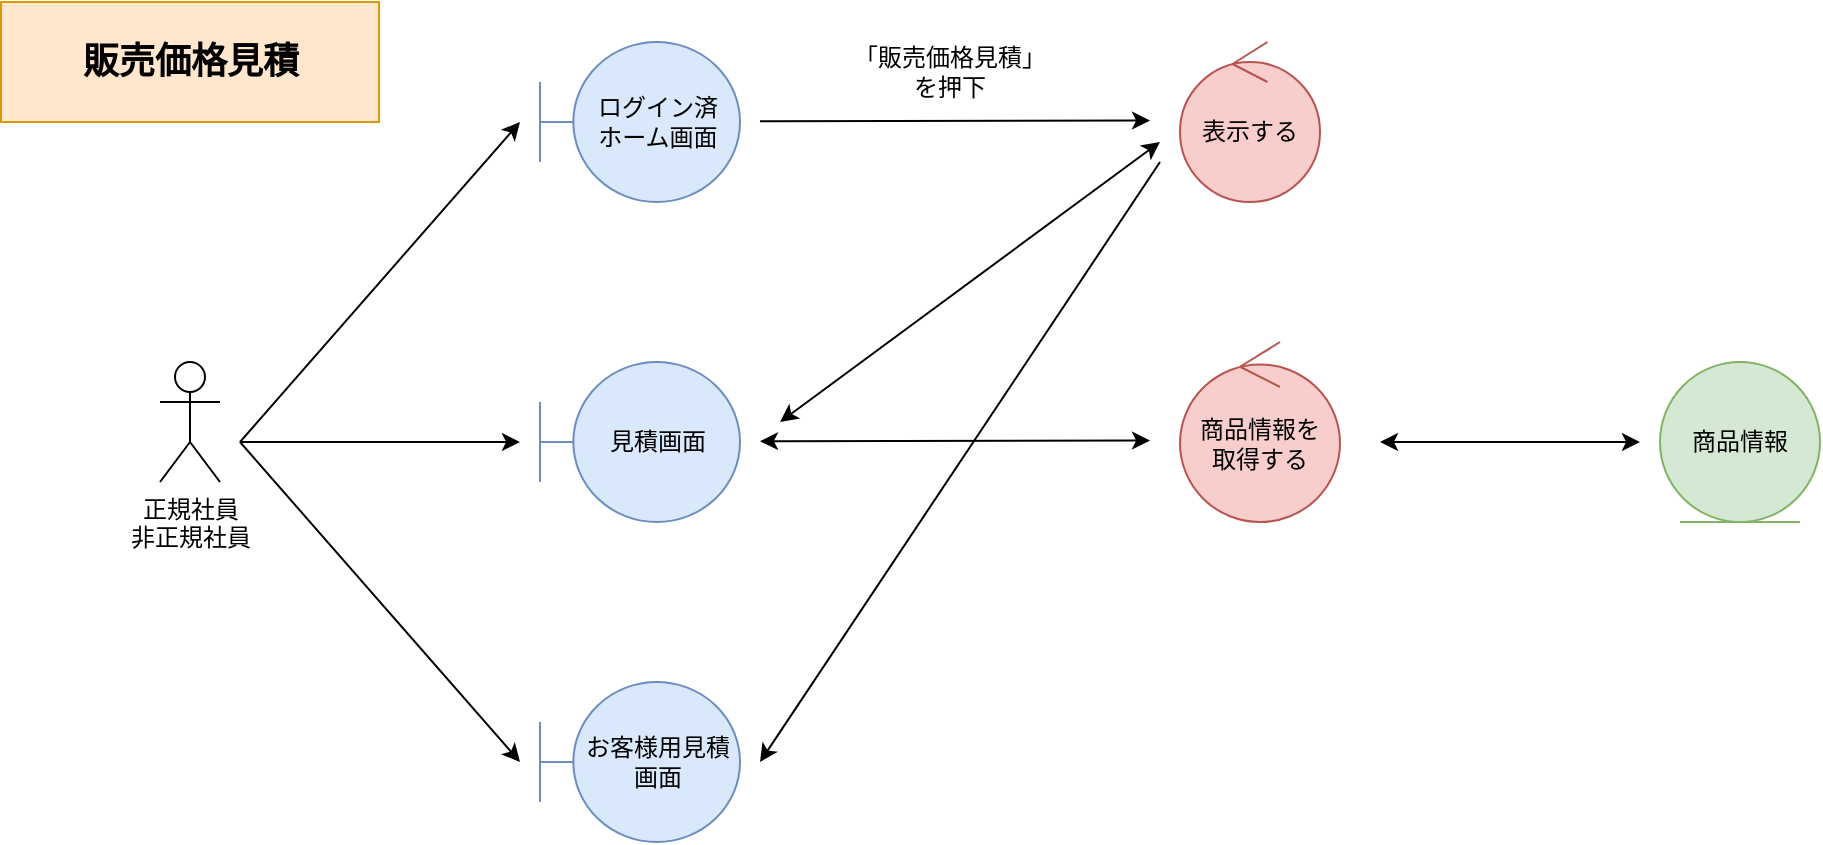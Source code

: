 <mxfile>
    <diagram id="IvBiCXuvPDZx8f75_wx6" name="*販売価格見積">
        <mxGraphModel dx="1384" dy="339" grid="0" gridSize="10" guides="1" tooltips="1" connect="1" arrows="1" fold="1" page="0" pageScale="1" pageWidth="827" pageHeight="1169" math="0" shadow="0">
            <root>
                <mxCell id="0"/>
                <mxCell id="1" parent="0"/>
                <mxCell id="2" value="正規社員&lt;br&gt;非正規社員" style="shape=umlActor;verticalLabelPosition=bottom;verticalAlign=top;html=1;" parent="1" vertex="1">
                    <mxGeometry x="-70" y="280" width="30" height="60" as="geometry"/>
                </mxCell>
                <mxCell id="3" value="ログイン済&lt;br&gt;ホーム画面" style="shape=umlBoundary;whiteSpace=wrap;html=1;fillColor=#dae8fc;strokeColor=#6c8ebf;" parent="1" vertex="1">
                    <mxGeometry x="120" y="120" width="100" height="80" as="geometry"/>
                </mxCell>
                <mxCell id="4" value="見積画面" style="shape=umlBoundary;whiteSpace=wrap;html=1;fillColor=#dae8fc;strokeColor=#6c8ebf;" parent="1" vertex="1">
                    <mxGeometry x="120" y="280" width="100" height="80" as="geometry"/>
                </mxCell>
                <mxCell id="5" value="商品情報を&lt;br&gt;取得する" style="ellipse;shape=umlControl;whiteSpace=wrap;html=1;fillColor=#f8cecc;strokeColor=#b85450;" parent="1" vertex="1">
                    <mxGeometry x="440" y="270" width="80" height="90" as="geometry"/>
                </mxCell>
                <mxCell id="7" value="表示する" style="ellipse;shape=umlControl;whiteSpace=wrap;html=1;fillColor=#f8cecc;strokeColor=#b85450;" parent="1" vertex="1">
                    <mxGeometry x="440" y="120" width="70" height="80" as="geometry"/>
                </mxCell>
                <mxCell id="9" value="「販売価格見積」&lt;br&gt;を押下" style="text;html=1;strokeColor=none;fillColor=none;align=center;verticalAlign=middle;whiteSpace=wrap;rounded=0;" parent="1" vertex="1">
                    <mxGeometry x="240" y="120" width="170" height="30" as="geometry"/>
                </mxCell>
                <mxCell id="10" value="" style="endArrow=classic;html=1;rounded=0;" parent="1" edge="1">
                    <mxGeometry width="50" height="50" relative="1" as="geometry">
                        <mxPoint x="-30" y="320" as="sourcePoint"/>
                        <mxPoint x="110" y="160.0" as="targetPoint"/>
                    </mxGeometry>
                </mxCell>
                <mxCell id="11" value="" style="endArrow=classic;html=1;rounded=0;" parent="1" edge="1">
                    <mxGeometry width="50" height="50" relative="1" as="geometry">
                        <mxPoint x="-30" y="320" as="sourcePoint"/>
                        <mxPoint x="110" y="480" as="targetPoint"/>
                    </mxGeometry>
                </mxCell>
                <mxCell id="12" value="" style="endArrow=classic;html=1;rounded=0;" parent="1" edge="1">
                    <mxGeometry width="50" height="50" relative="1" as="geometry">
                        <mxPoint x="-30" y="320" as="sourcePoint"/>
                        <mxPoint x="110" y="320" as="targetPoint"/>
                    </mxGeometry>
                </mxCell>
                <mxCell id="14" value="" style="endArrow=classic;html=1;rounded=0;" parent="1" edge="1">
                    <mxGeometry width="50" height="50" relative="1" as="geometry">
                        <mxPoint x="230" y="159.58" as="sourcePoint"/>
                        <mxPoint x="425" y="159.29" as="targetPoint"/>
                    </mxGeometry>
                </mxCell>
                <mxCell id="15" value="" style="endArrow=classic;html=1;rounded=0;startArrow=classic;startFill=1;" parent="1" edge="1">
                    <mxGeometry width="50" height="50" relative="1" as="geometry">
                        <mxPoint x="430" y="170.0" as="sourcePoint"/>
                        <mxPoint x="240" y="310" as="targetPoint"/>
                    </mxGeometry>
                </mxCell>
                <mxCell id="17" value="お客様用見積画面" style="shape=umlBoundary;whiteSpace=wrap;html=1;fillColor=#dae8fc;strokeColor=#6c8ebf;" parent="1" vertex="1">
                    <mxGeometry x="120" y="440" width="100" height="80" as="geometry"/>
                </mxCell>
                <mxCell id="21" value="" style="endArrow=classic;html=1;rounded=0;startArrow=classic;startFill=1;" parent="1" edge="1">
                    <mxGeometry width="50" height="50" relative="1" as="geometry">
                        <mxPoint x="230" y="319.58" as="sourcePoint"/>
                        <mxPoint x="425" y="319.29" as="targetPoint"/>
                    </mxGeometry>
                </mxCell>
                <mxCell id="22" value="商品情報" style="ellipse;shape=umlEntity;whiteSpace=wrap;html=1;fillColor=#d5e8d4;strokeColor=#82b366;" parent="1" vertex="1">
                    <mxGeometry x="680" y="280" width="80" height="80" as="geometry"/>
                </mxCell>
                <mxCell id="23" value="" style="endArrow=classic;html=1;rounded=0;startArrow=classic;startFill=1;" parent="1" edge="1">
                    <mxGeometry width="50" height="50" relative="1" as="geometry">
                        <mxPoint x="540" y="320" as="sourcePoint"/>
                        <mxPoint x="670" y="320" as="targetPoint"/>
                    </mxGeometry>
                </mxCell>
                <mxCell id="24" value="" style="endArrow=classic;html=1;rounded=0;startArrow=none;startFill=0;endFill=1;" parent="1" edge="1">
                    <mxGeometry width="50" height="50" relative="1" as="geometry">
                        <mxPoint x="430" y="180" as="sourcePoint"/>
                        <mxPoint x="230" y="480" as="targetPoint"/>
                    </mxGeometry>
                </mxCell>
                <mxCell id="25" value="販売価格見積" style="rounded=0;whiteSpace=wrap;html=1;fillColor=#ffe6cc;strokeColor=#d79b00;fontStyle=1;fontSize=18;" parent="1" vertex="1">
                    <mxGeometry x="-149.5" y="100" width="189" height="60" as="geometry"/>
                </mxCell>
            </root>
        </mxGraphModel>
    </diagram>
</mxfile>